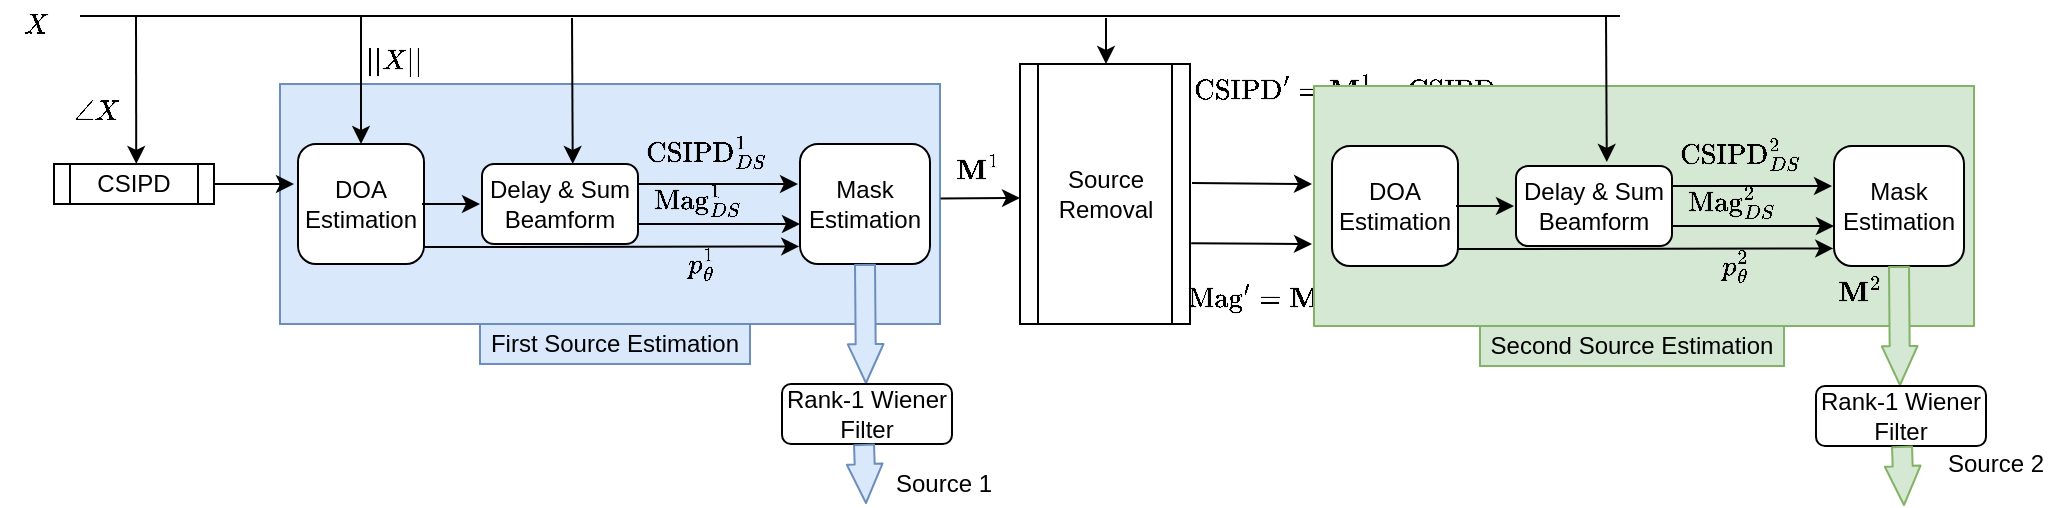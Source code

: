 <mxfile version="12.1.0" type="github" pages="1"><diagram id="od8Y8C4DSqS_Qob8x_1s" name="Page-1"><mxGraphModel dx="1287" dy="760" grid="1" gridSize="10" guides="1" tooltips="1" connect="1" arrows="1" fold="1" page="1" pageScale="1" pageWidth="1169" pageHeight="827" math="1" shadow="0"><root><mxCell id="0"/><mxCell id="1" parent="0"/><mxCell id="a5M3Ul1GQjcWvPVs12yN-65" value="&lt;div&gt;$$||X||$$&lt;/div&gt;" style="text;html=1;resizable=0;points=[];align=center;verticalAlign=middle;labelBackgroundColor=#ffffff;" vertex="1" connectable="0" parent="1"><mxGeometry x="248.919" y="99" as="geometry"><mxPoint x="7.5" y="-60" as="offset"/></mxGeometry></mxCell><mxCell id="a5M3Ul1GQjcWvPVs12yN-4" value="" style="rounded=0;whiteSpace=wrap;html=1;fillColor=#dae8fc;strokeColor=#6c8ebf;" vertex="1" parent="1"><mxGeometry x="200" y="50" width="330" height="120" as="geometry"/></mxCell><mxCell id="fAk3uDWp7C3FxuoYsQkG-1" value="&lt;div&gt;DOA&lt;/div&gt;&lt;div&gt;Estimation&lt;br&gt;&lt;/div&gt;" style="rounded=1;whiteSpace=wrap;html=1;shadow=0;glass=0;comic=0;" parent="1" vertex="1"><mxGeometry x="209" y="80" width="63" height="60" as="geometry"/></mxCell><mxCell id="fAk3uDWp7C3FxuoYsQkG-2" value="&lt;div&gt;Mask&lt;/div&gt;&lt;div&gt;Estimation&lt;/div&gt;" style="rounded=1;whiteSpace=wrap;html=1;" parent="1" vertex="1"><mxGeometry x="460" y="80" width="65" height="60" as="geometry"/></mxCell><mxCell id="fAk3uDWp7C3FxuoYsQkG-23" style="edgeStyle=orthogonalEdgeStyle;rounded=0;orthogonalLoop=1;jettySize=auto;html=1;" parent="1" source="fAk3uDWp7C3FxuoYsQkG-22" edge="1"><mxGeometry relative="1" as="geometry"><mxPoint x="207" y="100" as="targetPoint"/></mxGeometry></mxCell><mxCell id="fAk3uDWp7C3FxuoYsQkG-22" value="&lt;div&gt;CSIPD&lt;br&gt;&lt;/div&gt;" style="shape=process;whiteSpace=wrap;html=1;backgroundOutline=1;" parent="1" vertex="1"><mxGeometry x="87" y="90" width="80" height="20" as="geometry"/></mxCell><mxCell id="fAk3uDWp7C3FxuoYsQkG-25" value="" style="endArrow=classic;html=1;exitX=1;exitY=0.5;exitDx=0;exitDy=0;" parent="1" edge="1"><mxGeometry width="50" height="50" relative="1" as="geometry"><mxPoint x="271" y="110" as="sourcePoint"/><mxPoint x="300" y="110" as="targetPoint"/></mxGeometry></mxCell><mxCell id="fAk3uDWp7C3FxuoYsQkG-27" value="&lt;div&gt;Source&lt;/div&gt;&lt;div&gt;Removal&lt;br&gt;&lt;/div&gt;" style="shape=process;whiteSpace=wrap;html=1;backgroundOutline=1;" parent="1" vertex="1"><mxGeometry x="570" y="40" width="85" height="130" as="geometry"/></mxCell><mxCell id="BpN_kunuUldj0sohHr4y-5" value="" style="endArrow=classic;html=1;" parent="1" edge="1"><mxGeometry width="50" height="50" relative="1" as="geometry"><mxPoint x="656" y="99.5" as="sourcePoint"/><mxPoint x="716" y="100" as="targetPoint"/></mxGeometry></mxCell><mxCell id="BpN_kunuUldj0sohHr4y-8" value="" style="endArrow=classic;html=1;exitX=1.007;exitY=0.689;exitDx=0;exitDy=0;exitPerimeter=0;" parent="1" edge="1"><mxGeometry width="50" height="50" relative="1" as="geometry"><mxPoint x="655.595" y="129.57" as="sourcePoint"/><mxPoint x="716" y="130" as="targetPoint"/></mxGeometry></mxCell><mxCell id="BpN_kunuUldj0sohHr4y-9" value="&lt;div&gt;$$\text{CSIPD}' = \\ \mathbf{M}^1 \times \text{CSIPD}$$&lt;/div&gt;" style="text;html=1;resizable=0;points=[];autosize=1;align=left;verticalAlign=top;spacingTop=-4;" parent="1" vertex="1"><mxGeometry x="655" y="30" width="310" height="20" as="geometry"/></mxCell><mxCell id="BpN_kunuUldj0sohHr4y-11" value="" style="endArrow=classic;html=1;exitX=1.007;exitY=0.477;exitDx=0;exitDy=0;exitPerimeter=0;" parent="1" edge="1"><mxGeometry width="50" height="50" relative="1" as="geometry"><mxPoint x="530.31" y="107.24" as="sourcePoint"/><mxPoint x="570" y="107" as="targetPoint"/></mxGeometry></mxCell><mxCell id="BpN_kunuUldj0sohHr4y-12" value="&lt;div&gt;$$\text{Mag}' = \\ \mathbf{M}^1 \times ||X||$$&lt;/div&gt;" style="text;html=1;resizable=0;points=[];autosize=1;align=left;verticalAlign=top;spacingTop=-4;" parent="1" vertex="1"><mxGeometry x="652" y="134" width="250" height="20" as="geometry"/></mxCell><mxCell id="BpN_kunuUldj0sohHr4y-13" value="" style="shape=flexArrow;endArrow=classic;html=1;exitX=0.45;exitY=0.999;exitDx=0;exitDy=0;exitPerimeter=0;fillColor=#dae8fc;strokeColor=#6c8ebf;endWidth=6.839;endSize=6.14;" parent="1" edge="1"><mxGeometry width="50" height="50" relative="1" as="geometry"><mxPoint x="492.5" y="139.94" as="sourcePoint"/><mxPoint x="493" y="200" as="targetPoint"/></mxGeometry></mxCell><mxCell id="BpN_kunuUldj0sohHr4y-15" value="&lt;div&gt;Source 1&lt;/div&gt;" style="text;html=1;resizable=0;points=[];autosize=1;align=left;verticalAlign=top;spacingTop=-4;" parent="1" vertex="1"><mxGeometry x="506" y="240" width="60" height="20" as="geometry"/></mxCell><mxCell id="a5M3Ul1GQjcWvPVs12yN-3" value="" style="shape=image;html=1;verticalAlign=top;verticalLabelPosition=bottom;labelBackgroundColor=#ffffff;imageAspect=0;aspect=fixed;image=https://cdn2.iconfinder.com/data/icons/arrows-and-universal-actions-icon-set/256/more-128.png" vertex="1" parent="1"><mxGeometry x="1053" y="100" width="34" height="34" as="geometry"/></mxCell><mxCell id="a5M3Ul1GQjcWvPVs12yN-7" value="First Source Estimation" style="text;html=1;strokeColor=#6c8ebf;fillColor=#dae8fc;align=center;verticalAlign=middle;whiteSpace=wrap;rounded=0;" vertex="1" parent="1"><mxGeometry x="300" y="170" width="135" height="20" as="geometry"/></mxCell><mxCell id="a5M3Ul1GQjcWvPVs12yN-9" value="" style="endArrow=none;html=1;" edge="1" parent="1"><mxGeometry width="50" height="50" relative="1" as="geometry"><mxPoint x="100" y="16" as="sourcePoint"/><mxPoint x="870" y="16" as="targetPoint"/></mxGeometry></mxCell><mxCell id="a5M3Ul1GQjcWvPVs12yN-10" value="&lt;div&gt;Delay &amp;amp; Sum&lt;/div&gt;Beamform" style="rounded=1;whiteSpace=wrap;html=1;" vertex="1" parent="1"><mxGeometry x="301" y="90" width="78" height="40" as="geometry"/></mxCell><mxCell id="a5M3Ul1GQjcWvPVs12yN-13" value="" style="endArrow=classic;html=1;exitX=1;exitY=0.25;exitDx=0;exitDy=0;" edge="1" parent="1" source="a5M3Ul1GQjcWvPVs12yN-10"><mxGeometry width="50" height="50" relative="1" as="geometry"><mxPoint x="411" y="100" as="sourcePoint"/><mxPoint x="459" y="100" as="targetPoint"/></mxGeometry></mxCell><mxCell id="a5M3Ul1GQjcWvPVs12yN-14" value="" style="endArrow=classic;html=1;exitX=1;exitY=0.75;exitDx=0;exitDy=0;" edge="1" parent="1" source="a5M3Ul1GQjcWvPVs12yN-10"><mxGeometry width="50" height="50" relative="1" as="geometry"><mxPoint x="412" y="120" as="sourcePoint"/><mxPoint x="460" y="120" as="targetPoint"/></mxGeometry></mxCell><mxCell id="a5M3Ul1GQjcWvPVs12yN-15" value="&lt;div&gt;$$\text{CSIPD}^1_{DS}$$&lt;/div&gt;" style="text;html=1;resizable=0;points=[];autosize=1;align=left;verticalAlign=top;spacingTop=-4;" vertex="1" parent="1"><mxGeometry x="381" y="61" width="150" height="20" as="geometry"/></mxCell><mxCell id="a5M3Ul1GQjcWvPVs12yN-17" value="$$\text{Mag}^1_{DS}$$" style="text;html=1;resizable=0;points=[];autosize=1;align=left;verticalAlign=top;spacingTop=-4;" vertex="1" parent="1"><mxGeometry x="385" y="85" width="140" height="20" as="geometry"/></mxCell><mxCell id="a5M3Ul1GQjcWvPVs12yN-18" value="" style="endArrow=classic;html=1;entryX=-0.006;entryY=0.854;entryDx=0;entryDy=0;entryPerimeter=0;" edge="1" parent="1" target="fAk3uDWp7C3FxuoYsQkG-2"><mxGeometry width="50" height="50" relative="1" as="geometry"><mxPoint x="272" y="131.5" as="sourcePoint"/><mxPoint x="443" y="131.48" as="targetPoint"/></mxGeometry></mxCell><mxCell id="a5M3Ul1GQjcWvPVs12yN-19" value="$$p^1_{\theta}$$" style="text;html=1;resizable=0;points=[];autosize=1;align=left;verticalAlign=top;spacingTop=-4;" vertex="1" parent="1"><mxGeometry x="402" y="117" width="100" height="20" as="geometry"/></mxCell><mxCell id="a5M3Ul1GQjcWvPVs12yN-20" value="&lt;div&gt;Rank-1 Wiener&lt;/div&gt;&lt;div&gt;Filter&lt;br&gt;&lt;/div&gt;" style="rounded=1;whiteSpace=wrap;html=1;" vertex="1" parent="1"><mxGeometry x="451" y="200" width="85" height="30" as="geometry"/></mxCell><mxCell id="a5M3Ul1GQjcWvPVs12yN-23" value="" style="shape=flexArrow;endArrow=classic;html=1;exitX=0.45;exitY=0.999;exitDx=0;exitDy=0;exitPerimeter=0;fillColor=#dae8fc;strokeColor=#6c8ebf;endWidth=6.839;endSize=6.14;" edge="1" parent="1"><mxGeometry width="50" height="50" relative="1" as="geometry"><mxPoint x="492" y="229.94" as="sourcePoint"/><mxPoint x="493" y="260" as="targetPoint"/></mxGeometry></mxCell><mxCell id="a5M3Ul1GQjcWvPVs12yN-26" value="$$\angle X$$" style="text;html=1;resizable=0;points=[];align=center;verticalAlign=middle;labelBackgroundColor=#ffffff;" vertex="1" connectable="0" parent="1"><mxGeometry x="100.167" y="134" as="geometry"><mxPoint x="7.5" y="-70" as="offset"/></mxGeometry></mxCell><mxCell id="a5M3Ul1GQjcWvPVs12yN-27" value="" style="endArrow=classic;html=1;entryX=0.514;entryY=-0.003;entryDx=0;entryDy=0;entryPerimeter=0;" edge="1" parent="1" target="fAk3uDWp7C3FxuoYsQkG-22"><mxGeometry width="50" height="50" relative="1" as="geometry"><mxPoint x="128" y="16" as="sourcePoint"/><mxPoint x="128.2" y="85.56" as="targetPoint"/><Array as="points"><mxPoint x="128" y="16"/></Array></mxGeometry></mxCell><mxCell id="a5M3Ul1GQjcWvPVs12yN-29" value="&lt;div&gt;$$X$$&lt;/div&gt;" style="text;html=1;resizable=0;points=[];align=center;verticalAlign=middle;labelBackgroundColor=#ffffff;" vertex="1" connectable="0" parent="1"><mxGeometry x="69.919" y="80" as="geometry"><mxPoint x="7.5" y="-60" as="offset"/></mxGeometry></mxCell><mxCell id="a5M3Ul1GQjcWvPVs12yN-30" value="" style="endArrow=classic;html=1;entryX=0.5;entryY=0;entryDx=0;entryDy=0;" edge="1" parent="1" target="fAk3uDWp7C3FxuoYsQkG-1"><mxGeometry width="50" height="50" relative="1" as="geometry"><mxPoint x="240.5" y="16" as="sourcePoint"/><mxPoint x="240.5" y="76" as="targetPoint"/></mxGeometry></mxCell><mxCell id="a5M3Ul1GQjcWvPVs12yN-33" value="" style="endArrow=classic;html=1;entryX=0.633;entryY=0;entryDx=0;entryDy=0;entryPerimeter=0;" edge="1" parent="1"><mxGeometry width="50" height="50" relative="1" as="geometry"><mxPoint x="346" y="17" as="sourcePoint"/><mxPoint x="346.374" y="90" as="targetPoint"/></mxGeometry></mxCell><mxCell id="a5M3Ul1GQjcWvPVs12yN-35" value="" style="endArrow=classic;html=1;" edge="1" parent="1"><mxGeometry width="50" height="50" relative="1" as="geometry"><mxPoint x="613" y="17" as="sourcePoint"/><mxPoint x="613" y="40" as="targetPoint"/></mxGeometry></mxCell><mxCell id="a5M3Ul1GQjcWvPVs12yN-36" value="" style="rounded=0;whiteSpace=wrap;html=1;fillColor=#d5e8d4;strokeColor=#82b366;" vertex="1" parent="1"><mxGeometry x="717" y="51" width="330" height="120" as="geometry"/></mxCell><mxCell id="a5M3Ul1GQjcWvPVs12yN-37" value="&lt;div&gt;DOA&lt;/div&gt;&lt;div&gt;Estimation&lt;br&gt;&lt;/div&gt;" style="rounded=1;whiteSpace=wrap;html=1;shadow=0;glass=0;comic=0;" vertex="1" parent="1"><mxGeometry x="726" y="81" width="63" height="60" as="geometry"/></mxCell><mxCell id="a5M3Ul1GQjcWvPVs12yN-38" value="&lt;div&gt;Mask&lt;/div&gt;&lt;div&gt;Estimation&lt;/div&gt;" style="rounded=1;whiteSpace=wrap;html=1;" vertex="1" parent="1"><mxGeometry x="977" y="81" width="65" height="60" as="geometry"/></mxCell><mxCell id="a5M3Ul1GQjcWvPVs12yN-40" value="" style="endArrow=classic;html=1;exitX=1;exitY=0.5;exitDx=0;exitDy=0;" edge="1" parent="1"><mxGeometry width="50" height="50" relative="1" as="geometry"><mxPoint x="788" y="111" as="sourcePoint"/><mxPoint x="817" y="111" as="targetPoint"/></mxGeometry></mxCell><mxCell id="a5M3Ul1GQjcWvPVs12yN-41" value="" style="shape=flexArrow;endArrow=classic;html=1;exitX=0.45;exitY=0.999;exitDx=0;exitDy=0;exitPerimeter=0;fillColor=#d5e8d4;strokeColor=#82b366;endWidth=6.839;endSize=6.14;" edge="1" parent="1"><mxGeometry width="50" height="50" relative="1" as="geometry"><mxPoint x="1009.5" y="140.94" as="sourcePoint"/><mxPoint x="1010" y="201" as="targetPoint"/></mxGeometry></mxCell><mxCell id="a5M3Ul1GQjcWvPVs12yN-42" value="Second Source Estimation" style="text;html=1;strokeColor=#82b366;fillColor=#d5e8d4;align=center;verticalAlign=middle;whiteSpace=wrap;rounded=0;" vertex="1" parent="1"><mxGeometry x="800" y="171" width="152" height="20" as="geometry"/></mxCell><mxCell id="a5M3Ul1GQjcWvPVs12yN-43" value="&lt;div&gt;Delay &amp;amp; Sum&lt;/div&gt;Beamform" style="rounded=1;whiteSpace=wrap;html=1;" vertex="1" parent="1"><mxGeometry x="818" y="91" width="78" height="40" as="geometry"/></mxCell><mxCell id="a5M3Ul1GQjcWvPVs12yN-44" value="" style="endArrow=classic;html=1;exitX=1;exitY=0.25;exitDx=0;exitDy=0;" edge="1" parent="1" source="a5M3Ul1GQjcWvPVs12yN-43"><mxGeometry width="50" height="50" relative="1" as="geometry"><mxPoint x="928" y="101" as="sourcePoint"/><mxPoint x="976" y="101" as="targetPoint"/></mxGeometry></mxCell><mxCell id="a5M3Ul1GQjcWvPVs12yN-45" value="" style="endArrow=classic;html=1;exitX=1;exitY=0.75;exitDx=0;exitDy=0;" edge="1" parent="1" source="a5M3Ul1GQjcWvPVs12yN-43"><mxGeometry width="50" height="50" relative="1" as="geometry"><mxPoint x="929" y="121" as="sourcePoint"/><mxPoint x="977.0" y="121" as="targetPoint"/></mxGeometry></mxCell><mxCell id="a5M3Ul1GQjcWvPVs12yN-46" value="$$\text{CSIPD}^2_{DS}$$" style="text;html=1;resizable=0;points=[];autosize=1;align=left;verticalAlign=top;spacingTop=-4;" vertex="1" parent="1"><mxGeometry x="898" y="62" width="150" height="20" as="geometry"/></mxCell><mxCell id="a5M3Ul1GQjcWvPVs12yN-47" value="$$\text{Mag}^2_{DS}$$" style="text;html=1;resizable=0;points=[];autosize=1;align=left;verticalAlign=top;spacingTop=-4;" vertex="1" parent="1"><mxGeometry x="902" y="86" width="140" height="20" as="geometry"/></mxCell><mxCell id="a5M3Ul1GQjcWvPVs12yN-48" value="" style="endArrow=classic;html=1;entryX=-0.006;entryY=0.854;entryDx=0;entryDy=0;entryPerimeter=0;" edge="1" parent="1" target="a5M3Ul1GQjcWvPVs12yN-38"><mxGeometry width="50" height="50" relative="1" as="geometry"><mxPoint x="789.0" y="132.5" as="sourcePoint"/><mxPoint x="960" y="132.48" as="targetPoint"/></mxGeometry></mxCell><mxCell id="a5M3Ul1GQjcWvPVs12yN-49" value="$$p^2_{\theta}$$" style="text;html=1;resizable=0;points=[];autosize=1;align=left;verticalAlign=top;spacingTop=-4;" vertex="1" parent="1"><mxGeometry x="919" y="118" width="100" height="20" as="geometry"/></mxCell><mxCell id="a5M3Ul1GQjcWvPVs12yN-50" value="&lt;div&gt;Rank-1 Wiener&lt;/div&gt;&lt;div&gt;Filter&lt;br&gt;&lt;/div&gt;" style="rounded=1;whiteSpace=wrap;html=1;" vertex="1" parent="1"><mxGeometry x="968" y="201" width="85" height="30" as="geometry"/></mxCell><mxCell id="a5M3Ul1GQjcWvPVs12yN-51" value="" style="shape=flexArrow;endArrow=classic;html=1;exitX=0.45;exitY=0.999;exitDx=0;exitDy=0;exitPerimeter=0;fillColor=#d5e8d4;strokeColor=#82b366;endWidth=6.839;endSize=6.14;" edge="1" parent="1"><mxGeometry width="50" height="50" relative="1" as="geometry"><mxPoint x="1011.0" y="230.94" as="sourcePoint"/><mxPoint x="1012" y="261" as="targetPoint"/></mxGeometry></mxCell><mxCell id="a5M3Ul1GQjcWvPVs12yN-54" value="" style="endArrow=classic;html=1;entryX=0.582;entryY=-0.05;entryDx=0;entryDy=0;entryPerimeter=0;" edge="1" parent="1" target="a5M3Ul1GQjcWvPVs12yN-43"><mxGeometry width="50" height="50" relative="1" as="geometry"><mxPoint x="863" y="16" as="sourcePoint"/><mxPoint x="863.374" y="89" as="targetPoint"/></mxGeometry></mxCell><mxCell id="a5M3Ul1GQjcWvPVs12yN-59" value="$$\mathbf{M}^1$$" style="text;html=1;resizable=0;points=[];autosize=1;align=left;verticalAlign=top;spacingTop=-4;" vertex="1" parent="1"><mxGeometry x="536" y="70" width="110" height="20" as="geometry"/></mxCell><mxCell id="a5M3Ul1GQjcWvPVs12yN-61" value="&lt;div&gt;Source 2&lt;br&gt;&lt;/div&gt;" style="text;html=1;resizable=0;points=[];autosize=1;align=left;verticalAlign=top;spacingTop=-4;" vertex="1" parent="1"><mxGeometry x="1031.857" y="230" width="60" height="20" as="geometry"/></mxCell><mxCell id="a5M3Ul1GQjcWvPVs12yN-64" value="$$\mathbf{M}^2$$" style="text;html=1;resizable=0;points=[];autosize=1;align=left;verticalAlign=top;spacingTop=-4;" vertex="1" parent="1"><mxGeometry x="977" y="131" width="110" height="20" as="geometry"/></mxCell></root></mxGraphModel></diagram></mxfile>